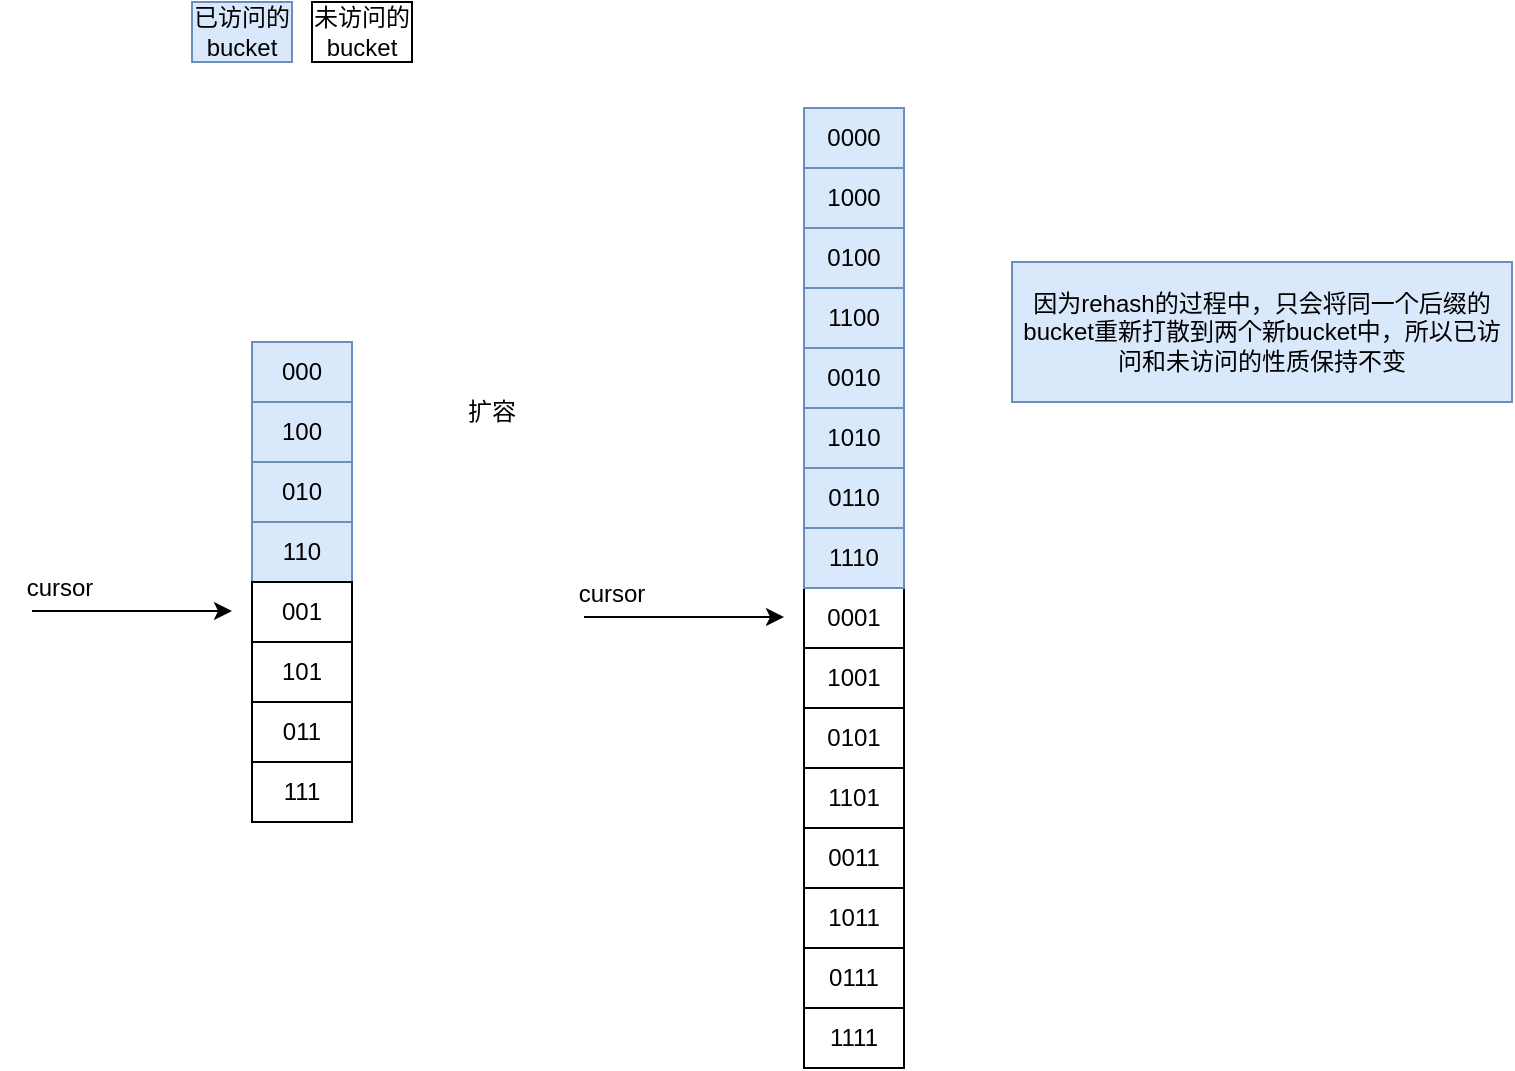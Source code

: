 <mxfile version="15.7.3" type="github">
  <diagram id="sMpLHaNCceF8viXUJ_LC" name="scan cursor">
    <mxGraphModel dx="1426" dy="877" grid="1" gridSize="10" guides="1" tooltips="1" connect="1" arrows="1" fold="1" page="1" pageScale="1" pageWidth="850" pageHeight="1100" math="0" shadow="0">
      <root>
        <mxCell id="0" />
        <mxCell id="1" parent="0" />
        <mxCell id="2V68-LivrWGqT7JWQJgw-2" value="000" style="rounded=0;whiteSpace=wrap;html=1;fillColor=#dae8fc;strokeColor=#6c8ebf;" vertex="1" parent="1">
          <mxGeometry x="290" y="560" width="50" height="30" as="geometry" />
        </mxCell>
        <mxCell id="2V68-LivrWGqT7JWQJgw-3" value="100" style="rounded=0;whiteSpace=wrap;html=1;fillColor=#dae8fc;strokeColor=#6c8ebf;" vertex="1" parent="1">
          <mxGeometry x="290" y="590" width="50" height="30" as="geometry" />
        </mxCell>
        <mxCell id="2V68-LivrWGqT7JWQJgw-4" value="010" style="rounded=0;whiteSpace=wrap;html=1;fillColor=#dae8fc;strokeColor=#6c8ebf;" vertex="1" parent="1">
          <mxGeometry x="290" y="620" width="50" height="30" as="geometry" />
        </mxCell>
        <mxCell id="2V68-LivrWGqT7JWQJgw-5" value="110" style="rounded=0;whiteSpace=wrap;html=1;fillColor=#dae8fc;strokeColor=#6c8ebf;" vertex="1" parent="1">
          <mxGeometry x="290" y="650" width="50" height="30" as="geometry" />
        </mxCell>
        <mxCell id="2V68-LivrWGqT7JWQJgw-6" value="001" style="rounded=0;whiteSpace=wrap;html=1;" vertex="1" parent="1">
          <mxGeometry x="290" y="680" width="50" height="30" as="geometry" />
        </mxCell>
        <mxCell id="2V68-LivrWGqT7JWQJgw-7" value="101" style="rounded=0;whiteSpace=wrap;html=1;" vertex="1" parent="1">
          <mxGeometry x="290" y="710" width="50" height="30" as="geometry" />
        </mxCell>
        <mxCell id="2V68-LivrWGqT7JWQJgw-8" value="011" style="rounded=0;whiteSpace=wrap;html=1;" vertex="1" parent="1">
          <mxGeometry x="290" y="740" width="50" height="30" as="geometry" />
        </mxCell>
        <mxCell id="2V68-LivrWGqT7JWQJgw-9" value="111" style="rounded=0;whiteSpace=wrap;html=1;" vertex="1" parent="1">
          <mxGeometry x="290" y="770" width="50" height="30" as="geometry" />
        </mxCell>
        <mxCell id="2V68-LivrWGqT7JWQJgw-10" value="" style="endArrow=classic;html=1;rounded=0;" edge="1" parent="1">
          <mxGeometry width="50" height="50" relative="1" as="geometry">
            <mxPoint x="180" y="694.5" as="sourcePoint" />
            <mxPoint x="280" y="694.5" as="targetPoint" />
          </mxGeometry>
        </mxCell>
        <mxCell id="2V68-LivrWGqT7JWQJgw-11" value="cursor" style="text;html=1;strokeColor=none;fillColor=none;align=center;verticalAlign=middle;whiteSpace=wrap;rounded=0;" vertex="1" parent="1">
          <mxGeometry x="164" y="668" width="60" height="30" as="geometry" />
        </mxCell>
        <mxCell id="2V68-LivrWGqT7JWQJgw-12" value="已访问的bucket" style="rounded=0;whiteSpace=wrap;html=1;fillColor=#dae8fc;strokeColor=#6c8ebf;" vertex="1" parent="1">
          <mxGeometry x="260" y="390" width="50" height="30" as="geometry" />
        </mxCell>
        <mxCell id="2V68-LivrWGqT7JWQJgw-13" value="未访问的bucket" style="rounded=0;whiteSpace=wrap;html=1;" vertex="1" parent="1">
          <mxGeometry x="320" y="390" width="50" height="30" as="geometry" />
        </mxCell>
        <mxCell id="2V68-LivrWGqT7JWQJgw-15" value="0000" style="rounded=0;whiteSpace=wrap;html=1;fillColor=#dae8fc;strokeColor=#6c8ebf;" vertex="1" parent="1">
          <mxGeometry x="566" y="443" width="50" height="30" as="geometry" />
        </mxCell>
        <mxCell id="2V68-LivrWGqT7JWQJgw-16" value="1000" style="rounded=0;whiteSpace=wrap;html=1;fillColor=#dae8fc;strokeColor=#6c8ebf;" vertex="1" parent="1">
          <mxGeometry x="566" y="473" width="50" height="30" as="geometry" />
        </mxCell>
        <mxCell id="2V68-LivrWGqT7JWQJgw-17" value="0100" style="rounded=0;whiteSpace=wrap;html=1;fillColor=#dae8fc;strokeColor=#6c8ebf;" vertex="1" parent="1">
          <mxGeometry x="566" y="503" width="50" height="30" as="geometry" />
        </mxCell>
        <mxCell id="2V68-LivrWGqT7JWQJgw-18" value="1100" style="rounded=0;whiteSpace=wrap;html=1;fillColor=#dae8fc;strokeColor=#6c8ebf;" vertex="1" parent="1">
          <mxGeometry x="566" y="533" width="50" height="30" as="geometry" />
        </mxCell>
        <mxCell id="2V68-LivrWGqT7JWQJgw-19" value="0001" style="rounded=0;whiteSpace=wrap;html=1;" vertex="1" parent="1">
          <mxGeometry x="566" y="683" width="50" height="30" as="geometry" />
        </mxCell>
        <mxCell id="2V68-LivrWGqT7JWQJgw-20" value="1001" style="rounded=0;whiteSpace=wrap;html=1;" vertex="1" parent="1">
          <mxGeometry x="566" y="713" width="50" height="30" as="geometry" />
        </mxCell>
        <mxCell id="2V68-LivrWGqT7JWQJgw-21" value="0101" style="rounded=0;whiteSpace=wrap;html=1;" vertex="1" parent="1">
          <mxGeometry x="566" y="743" width="50" height="30" as="geometry" />
        </mxCell>
        <mxCell id="2V68-LivrWGqT7JWQJgw-22" value="1101" style="rounded=0;whiteSpace=wrap;html=1;" vertex="1" parent="1">
          <mxGeometry x="566" y="773" width="50" height="30" as="geometry" />
        </mxCell>
        <mxCell id="2V68-LivrWGqT7JWQJgw-23" value="" style="endArrow=classic;html=1;rounded=0;" edge="1" parent="1">
          <mxGeometry width="50" height="50" relative="1" as="geometry">
            <mxPoint x="456" y="697.5" as="sourcePoint" />
            <mxPoint x="556" y="697.5" as="targetPoint" />
          </mxGeometry>
        </mxCell>
        <mxCell id="2V68-LivrWGqT7JWQJgw-24" value="cursor" style="text;html=1;strokeColor=none;fillColor=none;align=center;verticalAlign=middle;whiteSpace=wrap;rounded=0;" vertex="1" parent="1">
          <mxGeometry x="440" y="671" width="60" height="30" as="geometry" />
        </mxCell>
        <mxCell id="2V68-LivrWGqT7JWQJgw-26" value="扩容" style="text;html=1;strokeColor=none;fillColor=none;align=center;verticalAlign=middle;whiteSpace=wrap;rounded=0;" vertex="1" parent="1">
          <mxGeometry x="380" y="580" width="60" height="30" as="geometry" />
        </mxCell>
        <mxCell id="2V68-LivrWGqT7JWQJgw-27" value="0010" style="rounded=0;whiteSpace=wrap;html=1;fillColor=#dae8fc;strokeColor=#6c8ebf;" vertex="1" parent="1">
          <mxGeometry x="566" y="563" width="50" height="30" as="geometry" />
        </mxCell>
        <mxCell id="2V68-LivrWGqT7JWQJgw-28" value="1010" style="rounded=0;whiteSpace=wrap;html=1;fillColor=#dae8fc;strokeColor=#6c8ebf;" vertex="1" parent="1">
          <mxGeometry x="566" y="593" width="50" height="30" as="geometry" />
        </mxCell>
        <mxCell id="2V68-LivrWGqT7JWQJgw-29" value="0110" style="rounded=0;whiteSpace=wrap;html=1;fillColor=#dae8fc;strokeColor=#6c8ebf;" vertex="1" parent="1">
          <mxGeometry x="566" y="623" width="50" height="30" as="geometry" />
        </mxCell>
        <mxCell id="2V68-LivrWGqT7JWQJgw-30" value="1110" style="rounded=0;whiteSpace=wrap;html=1;fillColor=#dae8fc;strokeColor=#6c8ebf;" vertex="1" parent="1">
          <mxGeometry x="566" y="653" width="50" height="30" as="geometry" />
        </mxCell>
        <mxCell id="2V68-LivrWGqT7JWQJgw-31" value="0011" style="rounded=0;whiteSpace=wrap;html=1;" vertex="1" parent="1">
          <mxGeometry x="566" y="803" width="50" height="30" as="geometry" />
        </mxCell>
        <mxCell id="2V68-LivrWGqT7JWQJgw-32" value="1011" style="rounded=0;whiteSpace=wrap;html=1;" vertex="1" parent="1">
          <mxGeometry x="566" y="833" width="50" height="30" as="geometry" />
        </mxCell>
        <mxCell id="2V68-LivrWGqT7JWQJgw-33" value="0111" style="rounded=0;whiteSpace=wrap;html=1;" vertex="1" parent="1">
          <mxGeometry x="566" y="863" width="50" height="30" as="geometry" />
        </mxCell>
        <mxCell id="2V68-LivrWGqT7JWQJgw-34" value="1111" style="rounded=0;whiteSpace=wrap;html=1;" vertex="1" parent="1">
          <mxGeometry x="566" y="893" width="50" height="30" as="geometry" />
        </mxCell>
        <mxCell id="2V68-LivrWGqT7JWQJgw-35" value="因为rehash的过程中，只会将同一个后缀的bucket重新打散到两个新bucket中，所以已访问和未访问的性质保持不变" style="text;html=1;strokeColor=#6c8ebf;fillColor=#dae8fc;align=center;verticalAlign=middle;whiteSpace=wrap;rounded=0;" vertex="1" parent="1">
          <mxGeometry x="670" y="520" width="250" height="70" as="geometry" />
        </mxCell>
      </root>
    </mxGraphModel>
  </diagram>
</mxfile>
